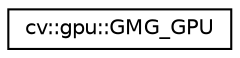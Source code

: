 digraph "Graphical Class Hierarchy"
{
 // LATEX_PDF_SIZE
  edge [fontname="Helvetica",fontsize="10",labelfontname="Helvetica",labelfontsize="10"];
  node [fontname="Helvetica",fontsize="10",shape=record];
  rankdir="LR";
  Node0 [label="cv::gpu::GMG_GPU",height=0.2,width=0.4,color="black", fillcolor="white", style="filled",URL="$classcv_1_1gpu_1_1_g_m_g___g_p_u.html",tooltip=" "];
}
